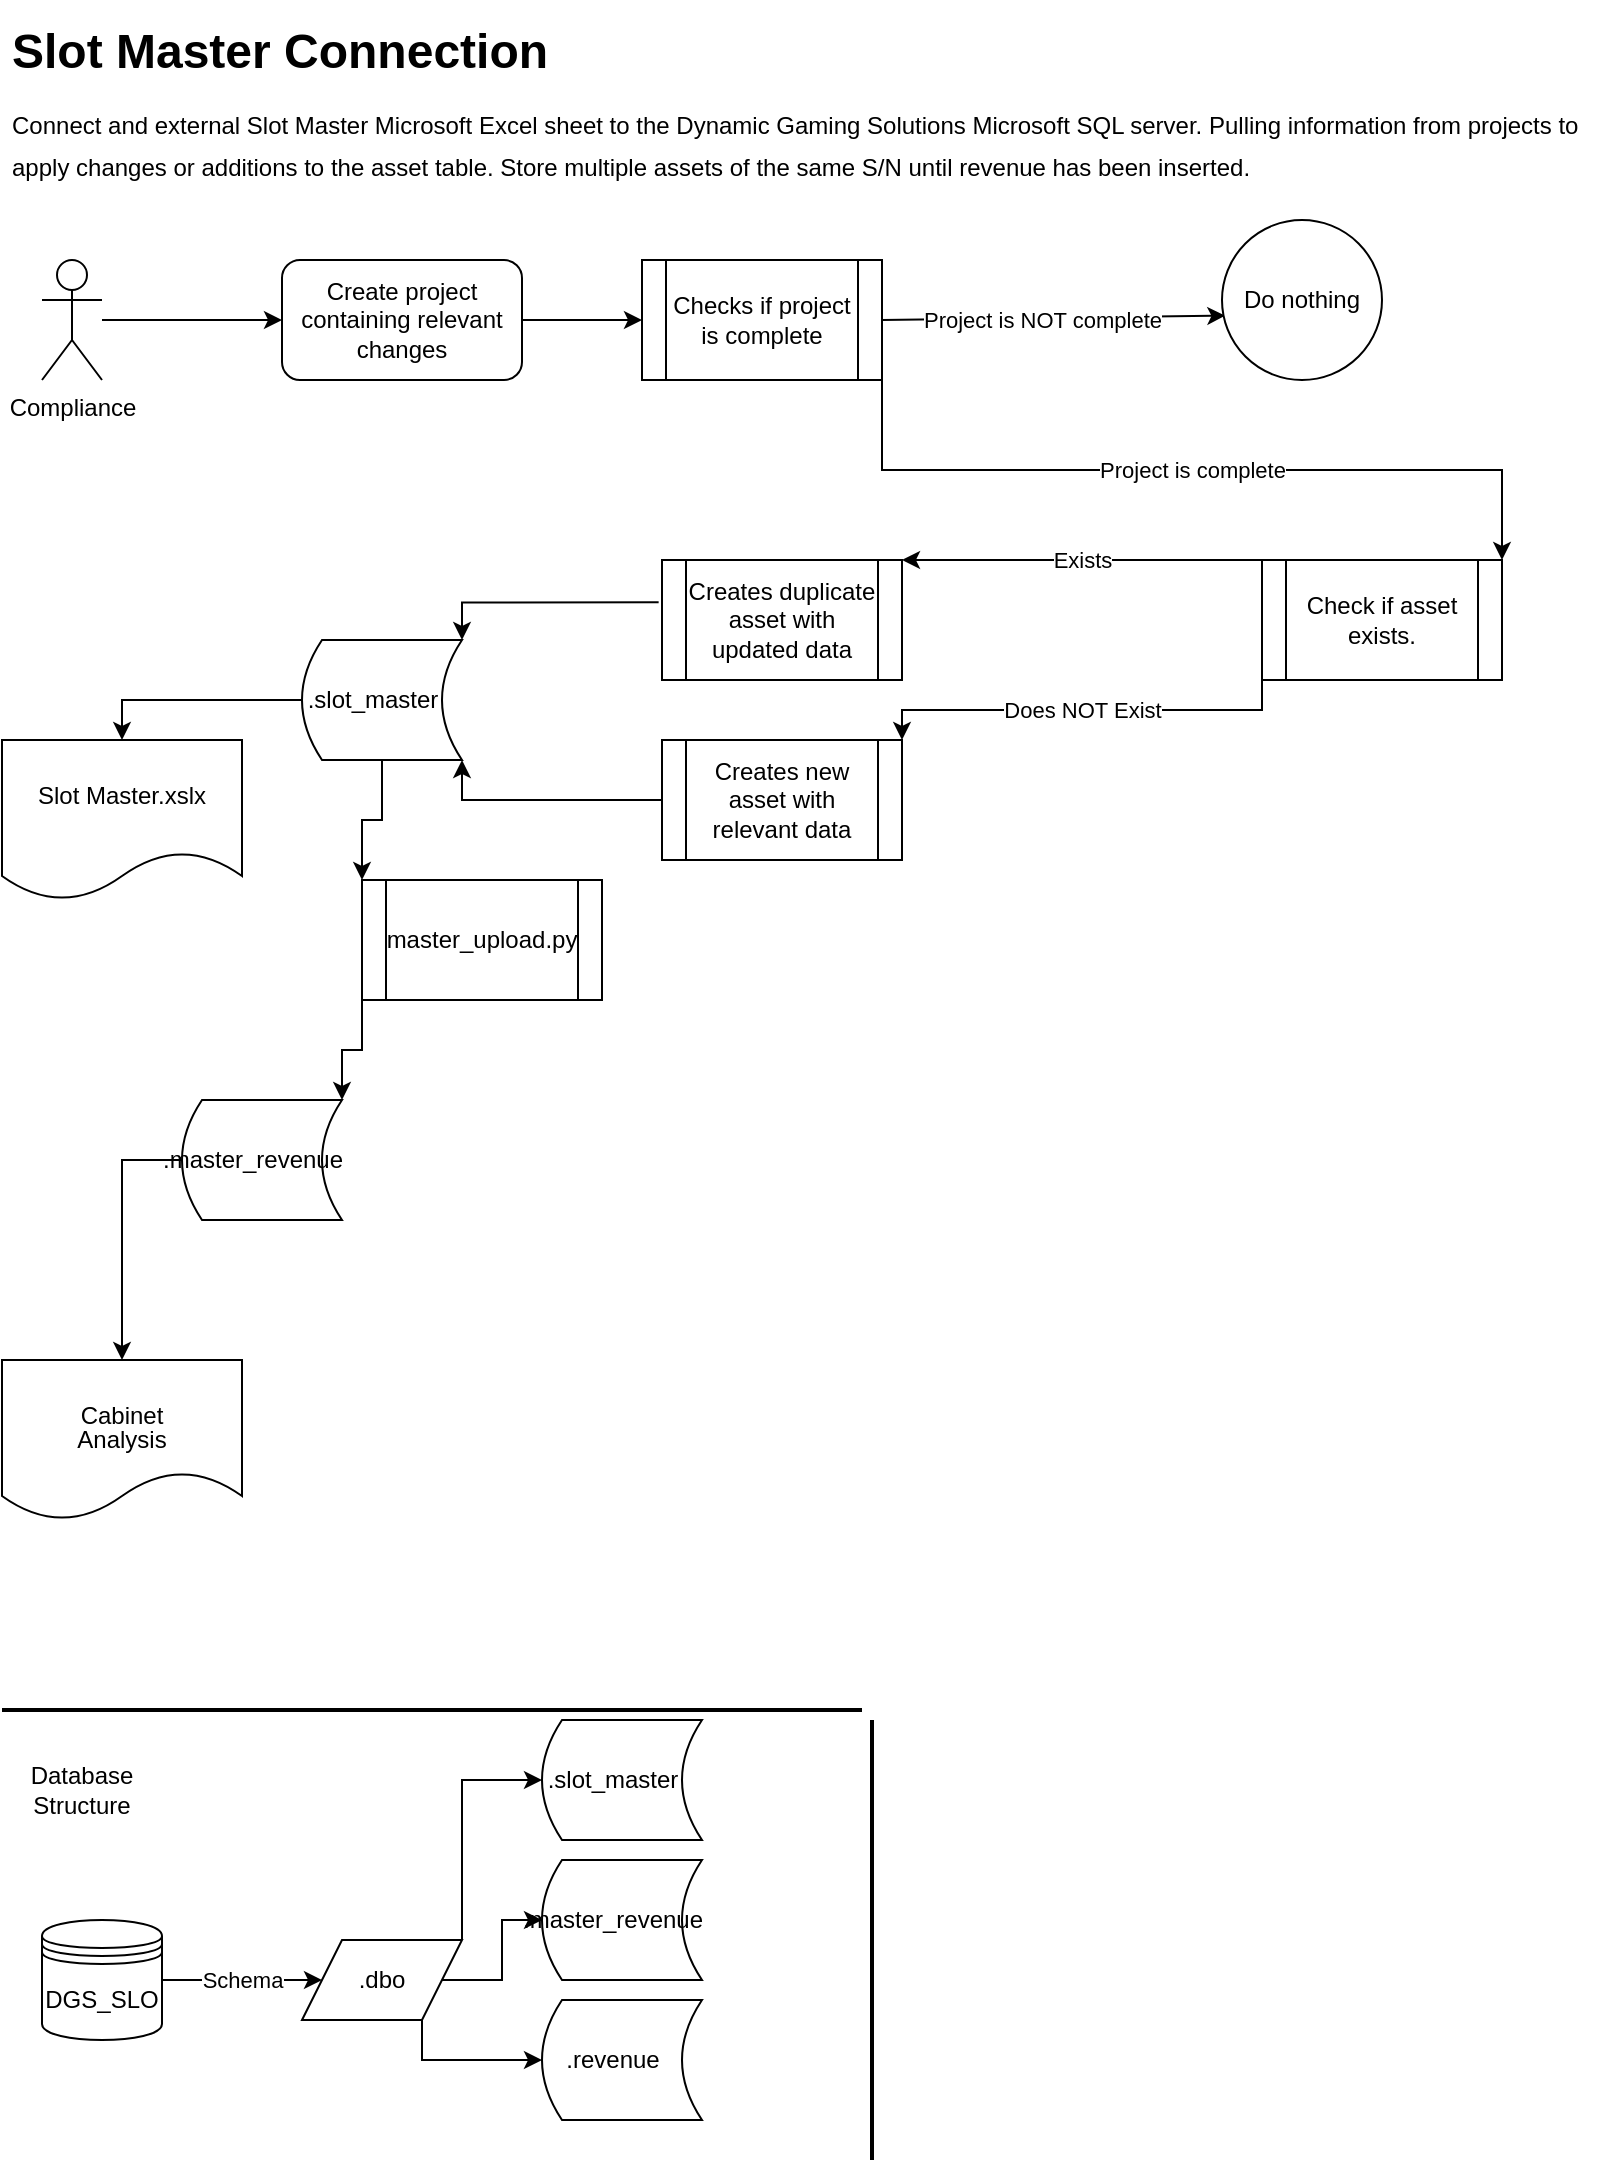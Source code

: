<mxfile>
    <diagram id="C5RBs43oDa-KdzZeNtuy" name="Page-1">
        <mxGraphModel dx="1356" dy="1198" grid="1" gridSize="10" guides="1" tooltips="1" connect="1" arrows="1" fold="1" page="1" pageScale="1" pageWidth="850" pageHeight="1100" background="none" math="0" shadow="0">
            <root>
                <mxCell id="WIyWlLk6GJQsqaUBKTNV-0"/>
                <mxCell id="WIyWlLk6GJQsqaUBKTNV-1" parent="WIyWlLk6GJQsqaUBKTNV-0"/>
                <mxCell id="UrWYrcBueKwEf1aX-Rte-0" value="&lt;h1 style=&quot;line-height: 80%;&quot;&gt;&lt;span style=&quot;background-color: initial;&quot;&gt;Slot Master Connection&lt;/span&gt;&lt;/h1&gt;&lt;h1 style=&quot;line-height: 70%;&quot;&gt;&lt;span style=&quot;font-weight: 400;&quot;&gt;&lt;font style=&quot;font-size: 12px;&quot;&gt;Connect and external Slot Master Microsoft Excel sheet to the Dynamic Gaming Solutions Microsoft SQL server. Pulling information from projects to apply changes or additions to the asset table. Store multiple assets of the same S/N until revenue has been inserted.&amp;nbsp;&lt;/font&gt;&lt;/span&gt;&lt;/h1&gt;" style="text;html=1;strokeColor=none;fillColor=none;spacing=5;spacingTop=-20;whiteSpace=wrap;overflow=hidden;rounded=0;" parent="WIyWlLk6GJQsqaUBKTNV-1" vertex="1">
                    <mxGeometry x="10" y="10" width="810" height="120" as="geometry"/>
                </mxCell>
                <mxCell id="UrWYrcBueKwEf1aX-Rte-1" value="Compliance" style="shape=umlActor;verticalLabelPosition=bottom;verticalAlign=top;html=1;outlineConnect=0;" parent="WIyWlLk6GJQsqaUBKTNV-1" vertex="1">
                    <mxGeometry x="30" y="130" width="30" height="60" as="geometry"/>
                </mxCell>
                <mxCell id="_Gnq-zmmvSpw4ipCfWBr-0" value="Create project containing relevant changes" style="rounded=1;whiteSpace=wrap;html=1;" parent="WIyWlLk6GJQsqaUBKTNV-1" vertex="1">
                    <mxGeometry x="150" y="130" width="120" height="60" as="geometry"/>
                </mxCell>
                <mxCell id="_Gnq-zmmvSpw4ipCfWBr-1" value="" style="endArrow=classic;html=1;rounded=0;entryX=0;entryY=0.5;entryDx=0;entryDy=0;" parent="WIyWlLk6GJQsqaUBKTNV-1" source="UrWYrcBueKwEf1aX-Rte-1" target="_Gnq-zmmvSpw4ipCfWBr-0" edge="1">
                    <mxGeometry width="50" height="50" relative="1" as="geometry">
                        <mxPoint x="390" y="420" as="sourcePoint"/>
                        <mxPoint x="440" y="370" as="targetPoint"/>
                    </mxGeometry>
                </mxCell>
                <mxCell id="_Gnq-zmmvSpw4ipCfWBr-4" value="" style="endArrow=classic;html=1;rounded=0;exitX=1;exitY=0.5;exitDx=0;exitDy=0;entryX=0;entryY=0.5;entryDx=0;entryDy=0;" parent="WIyWlLk6GJQsqaUBKTNV-1" source="_Gnq-zmmvSpw4ipCfWBr-0" target="_Gnq-zmmvSpw4ipCfWBr-11" edge="1">
                    <mxGeometry width="50" height="50" relative="1" as="geometry">
                        <mxPoint x="390" y="420" as="sourcePoint"/>
                        <mxPoint x="360" y="160" as="targetPoint"/>
                    </mxGeometry>
                </mxCell>
                <mxCell id="_Gnq-zmmvSpw4ipCfWBr-6" value="Check if asset exists." style="shape=process;whiteSpace=wrap;html=1;backgroundOutline=1;" parent="WIyWlLk6GJQsqaUBKTNV-1" vertex="1">
                    <mxGeometry x="640" y="280" width="120" height="60" as="geometry"/>
                </mxCell>
                <mxCell id="_Gnq-zmmvSpw4ipCfWBr-7" value="" style="endArrow=classic;html=1;rounded=0;exitX=0;exitY=0;exitDx=0;exitDy=0;entryX=1;entryY=0;entryDx=0;entryDy=0;" parent="WIyWlLk6GJQsqaUBKTNV-1" source="_Gnq-zmmvSpw4ipCfWBr-6" target="_Gnq-zmmvSpw4ipCfWBr-10" edge="1">
                    <mxGeometry relative="1" as="geometry">
                        <mxPoint x="20" y="570" as="sourcePoint"/>
                        <mxPoint x="250" y="360" as="targetPoint"/>
                    </mxGeometry>
                </mxCell>
                <mxCell id="_Gnq-zmmvSpw4ipCfWBr-8" value="Exists" style="edgeLabel;resizable=0;html=1;align=center;verticalAlign=middle;" parent="_Gnq-zmmvSpw4ipCfWBr-7" connectable="0" vertex="1">
                    <mxGeometry relative="1" as="geometry"/>
                </mxCell>
                <mxCell id="_Gnq-zmmvSpw4ipCfWBr-10" value="Creates duplicate asset with updated data" style="shape=process;whiteSpace=wrap;html=1;backgroundOutline=1;" parent="WIyWlLk6GJQsqaUBKTNV-1" vertex="1">
                    <mxGeometry x="340" y="280" width="120" height="60" as="geometry"/>
                </mxCell>
                <mxCell id="_Gnq-zmmvSpw4ipCfWBr-11" value="Checks if project is complete" style="shape=process;whiteSpace=wrap;html=1;backgroundOutline=1;" parent="WIyWlLk6GJQsqaUBKTNV-1" vertex="1">
                    <mxGeometry x="330" y="130" width="120" height="60" as="geometry"/>
                </mxCell>
                <mxCell id="_Gnq-zmmvSpw4ipCfWBr-12" value="" style="endArrow=classic;html=1;rounded=0;exitX=1;exitY=0.5;exitDx=0;exitDy=0;entryX=0.021;entryY=0.598;entryDx=0;entryDy=0;entryPerimeter=0;" parent="WIyWlLk6GJQsqaUBKTNV-1" source="_Gnq-zmmvSpw4ipCfWBr-11" target="_Gnq-zmmvSpw4ipCfWBr-14" edge="1">
                    <mxGeometry relative="1" as="geometry">
                        <mxPoint x="360" y="320" as="sourcePoint"/>
                        <mxPoint x="620" y="190" as="targetPoint"/>
                    </mxGeometry>
                </mxCell>
                <mxCell id="_Gnq-zmmvSpw4ipCfWBr-13" value="Project is NOT complete" style="edgeLabel;resizable=0;html=1;align=center;verticalAlign=middle;" parent="_Gnq-zmmvSpw4ipCfWBr-12" connectable="0" vertex="1">
                    <mxGeometry relative="1" as="geometry">
                        <mxPoint x="-6" y="1" as="offset"/>
                    </mxGeometry>
                </mxCell>
                <mxCell id="_Gnq-zmmvSpw4ipCfWBr-14" value="Do nothing" style="ellipse;whiteSpace=wrap;html=1;aspect=fixed;" parent="WIyWlLk6GJQsqaUBKTNV-1" vertex="1">
                    <mxGeometry x="620" y="110" width="80" height="80" as="geometry"/>
                </mxCell>
                <mxCell id="_Gnq-zmmvSpw4ipCfWBr-15" value="" style="endArrow=classic;html=1;rounded=0;exitX=1;exitY=1;exitDx=0;exitDy=0;edgeStyle=orthogonalEdgeStyle;entryX=1;entryY=0;entryDx=0;entryDy=0;" parent="WIyWlLk6GJQsqaUBKTNV-1" source="_Gnq-zmmvSpw4ipCfWBr-11" target="_Gnq-zmmvSpw4ipCfWBr-6" edge="1">
                    <mxGeometry relative="1" as="geometry">
                        <mxPoint x="240" y="290" as="sourcePoint"/>
                        <mxPoint x="760" y="200" as="targetPoint"/>
                    </mxGeometry>
                </mxCell>
                <mxCell id="_Gnq-zmmvSpw4ipCfWBr-16" value="Project is complete" style="edgeLabel;resizable=0;html=1;align=center;verticalAlign=middle;" parent="_Gnq-zmmvSpw4ipCfWBr-15" connectable="0" vertex="1">
                    <mxGeometry relative="1" as="geometry"/>
                </mxCell>
                <mxCell id="_Gnq-zmmvSpw4ipCfWBr-18" value="Creates new asset with relevant data" style="shape=process;whiteSpace=wrap;html=1;backgroundOutline=1;" parent="WIyWlLk6GJQsqaUBKTNV-1" vertex="1">
                    <mxGeometry x="340" y="370" width="120" height="60" as="geometry"/>
                </mxCell>
                <mxCell id="_Gnq-zmmvSpw4ipCfWBr-19" value="" style="endArrow=classic;html=1;rounded=0;exitX=0;exitY=1;exitDx=0;exitDy=0;entryX=1;entryY=0;entryDx=0;entryDy=0;edgeStyle=orthogonalEdgeStyle;" parent="WIyWlLk6GJQsqaUBKTNV-1" source="_Gnq-zmmvSpw4ipCfWBr-6" target="_Gnq-zmmvSpw4ipCfWBr-18" edge="1">
                    <mxGeometry relative="1" as="geometry">
                        <mxPoint x="240" y="450" as="sourcePoint"/>
                        <mxPoint x="340" y="450" as="targetPoint"/>
                    </mxGeometry>
                </mxCell>
                <mxCell id="_Gnq-zmmvSpw4ipCfWBr-20" value="Does NOT Exist" style="edgeLabel;resizable=0;html=1;align=center;verticalAlign=middle;" parent="_Gnq-zmmvSpw4ipCfWBr-19" connectable="0" vertex="1">
                    <mxGeometry relative="1" as="geometry"/>
                </mxCell>
                <mxCell id="_Gnq-zmmvSpw4ipCfWBr-24" value="" style="endArrow=classic;html=1;rounded=0;exitX=-0.014;exitY=0.353;exitDx=0;exitDy=0;exitPerimeter=0;entryX=1;entryY=0;entryDx=0;entryDy=0;edgeStyle=orthogonalEdgeStyle;" parent="WIyWlLk6GJQsqaUBKTNV-1" source="_Gnq-zmmvSpw4ipCfWBr-10" target="20" edge="1">
                    <mxGeometry width="50" height="50" relative="1" as="geometry">
                        <mxPoint x="380" y="450" as="sourcePoint"/>
                        <mxPoint x="240" y="335" as="targetPoint"/>
                    </mxGeometry>
                </mxCell>
                <mxCell id="_Gnq-zmmvSpw4ipCfWBr-25" value="" style="endArrow=classic;html=1;rounded=0;entryX=1;entryY=1;entryDx=0;entryDy=0;exitX=0;exitY=0.5;exitDx=0;exitDy=0;edgeStyle=orthogonalEdgeStyle;" parent="WIyWlLk6GJQsqaUBKTNV-1" source="_Gnq-zmmvSpw4ipCfWBr-18" target="20" edge="1">
                    <mxGeometry width="50" height="50" relative="1" as="geometry">
                        <mxPoint x="380" y="450" as="sourcePoint"/>
                        <mxPoint x="240" y="359.92" as="targetPoint"/>
                    </mxGeometry>
                </mxCell>
                <mxCell id="_Gnq-zmmvSpw4ipCfWBr-26" value="Slot Master.xslx" style="shape=document;whiteSpace=wrap;html=1;boundedLbl=1;" parent="WIyWlLk6GJQsqaUBKTNV-1" vertex="1">
                    <mxGeometry x="10" y="370" width="120" height="80" as="geometry"/>
                </mxCell>
                <mxCell id="5" value="" style="endArrow=classic;html=1;exitX=0;exitY=0.5;exitDx=0;exitDy=0;entryX=0.5;entryY=0;entryDx=0;entryDy=0;edgeStyle=orthogonalEdgeStyle;strokeWidth=1;arcSize=0;" edge="1" parent="WIyWlLk6GJQsqaUBKTNV-1" source="20" target="_Gnq-zmmvSpw4ipCfWBr-26">
                    <mxGeometry width="50" height="50" relative="1" as="geometry">
                        <mxPoint x="170" y="335" as="sourcePoint"/>
                        <mxPoint x="110" y="310" as="targetPoint"/>
                    </mxGeometry>
                </mxCell>
                <mxCell id="6" value="&lt;p style=&quot;line-height: 100%;&quot;&gt;Cabinet&lt;br&gt;Analysis&lt;br&gt;&lt;/p&gt;" style="shape=document;whiteSpace=wrap;html=1;boundedLbl=1;spacingTop=9;" vertex="1" parent="WIyWlLk6GJQsqaUBKTNV-1">
                    <mxGeometry x="10" y="680" width="120" height="80" as="geometry"/>
                </mxCell>
                <mxCell id="8" value="DGS_SLO" style="shape=datastore;whiteSpace=wrap;html=1;" vertex="1" parent="WIyWlLk6GJQsqaUBKTNV-1">
                    <mxGeometry x="30" y="960" width="60" height="60" as="geometry"/>
                </mxCell>
                <mxCell id="9" value=".dbo" style="shape=parallelogram;perimeter=parallelogramPerimeter;whiteSpace=wrap;html=1;fixedSize=1;" vertex="1" parent="WIyWlLk6GJQsqaUBKTNV-1">
                    <mxGeometry x="160" y="970" width="80" height="40" as="geometry"/>
                </mxCell>
                <mxCell id="11" value="" style="endArrow=classic;html=1;strokeWidth=1;exitX=1;exitY=0.5;exitDx=0;exitDy=0;entryX=0;entryY=0.5;entryDx=0;entryDy=0;" edge="1" parent="WIyWlLk6GJQsqaUBKTNV-1" source="8" target="9">
                    <mxGeometry relative="1" as="geometry">
                        <mxPoint x="330" y="830" as="sourcePoint"/>
                        <mxPoint x="430" y="830" as="targetPoint"/>
                    </mxGeometry>
                </mxCell>
                <mxCell id="12" value="Schema" style="edgeLabel;resizable=0;html=1;align=center;verticalAlign=middle;" connectable="0" vertex="1" parent="11">
                    <mxGeometry relative="1" as="geometry"/>
                </mxCell>
                <mxCell id="13" value=".slot_master" style="shape=dataStorage;whiteSpace=wrap;html=1;fixedSize=1;size=10;spacingRight=9;" vertex="1" parent="WIyWlLk6GJQsqaUBKTNV-1">
                    <mxGeometry x="280" y="860" width="80" height="60" as="geometry"/>
                </mxCell>
                <mxCell id="14" value=".master_revenue" style="shape=dataStorage;whiteSpace=wrap;html=1;fixedSize=1;size=10;spacingRight=9;" vertex="1" parent="WIyWlLk6GJQsqaUBKTNV-1">
                    <mxGeometry x="280" y="930" width="80" height="60" as="geometry"/>
                </mxCell>
                <mxCell id="15" value="" style="endArrow=classic;html=1;strokeWidth=1;exitX=1;exitY=0;exitDx=0;exitDy=0;entryX=0;entryY=0.5;entryDx=0;entryDy=0;edgeStyle=orthogonalEdgeStyle;arcSize=0;" edge="1" parent="WIyWlLk6GJQsqaUBKTNV-1" source="9" target="13">
                    <mxGeometry width="50" height="50" relative="1" as="geometry">
                        <mxPoint x="260" y="910" as="sourcePoint"/>
                        <mxPoint x="310" y="860" as="targetPoint"/>
                    </mxGeometry>
                </mxCell>
                <mxCell id="16" value="" style="endArrow=classic;html=1;strokeWidth=1;exitX=1;exitY=0.5;exitDx=0;exitDy=0;entryX=0;entryY=0.5;entryDx=0;entryDy=0;edgeStyle=orthogonalEdgeStyle;arcSize=0;" edge="1" parent="WIyWlLk6GJQsqaUBKTNV-1" source="9" target="14">
                    <mxGeometry width="50" height="50" relative="1" as="geometry">
                        <mxPoint x="260" y="910" as="sourcePoint"/>
                        <mxPoint x="310" y="860" as="targetPoint"/>
                    </mxGeometry>
                </mxCell>
                <mxCell id="17" value="" style="line;strokeWidth=2;html=1;" vertex="1" parent="WIyWlLk6GJQsqaUBKTNV-1">
                    <mxGeometry x="10" y="850" width="430" height="10" as="geometry"/>
                </mxCell>
                <mxCell id="18" value="Database Structure" style="text;html=1;strokeColor=none;fillColor=none;align=center;verticalAlign=middle;whiteSpace=wrap;rounded=0;" vertex="1" parent="WIyWlLk6GJQsqaUBKTNV-1">
                    <mxGeometry x="20" y="880" width="60" height="30" as="geometry"/>
                </mxCell>
                <mxCell id="19" value="" style="line;strokeWidth=2;direction=south;html=1;" vertex="1" parent="WIyWlLk6GJQsqaUBKTNV-1">
                    <mxGeometry x="440" y="860" width="10" height="220" as="geometry"/>
                </mxCell>
                <mxCell id="20" value=".slot_master" style="shape=dataStorage;whiteSpace=wrap;html=1;fixedSize=1;size=10;spacingRight=9;" vertex="1" parent="WIyWlLk6GJQsqaUBKTNV-1">
                    <mxGeometry x="160" y="320" width="80" height="60" as="geometry"/>
                </mxCell>
                <mxCell id="21" value=".master_revenue" style="shape=dataStorage;whiteSpace=wrap;html=1;fixedSize=1;size=10;spacingRight=9;" vertex="1" parent="WIyWlLk6GJQsqaUBKTNV-1">
                    <mxGeometry x="100" y="550" width="80" height="60" as="geometry"/>
                </mxCell>
                <mxCell id="22" value="" style="endArrow=classic;html=1;strokeWidth=1;exitX=0;exitY=0.5;exitDx=0;exitDy=0;entryX=0.5;entryY=0;entryDx=0;entryDy=0;edgeStyle=orthogonalEdgeStyle;arcSize=0;" edge="1" parent="WIyWlLk6GJQsqaUBKTNV-1" source="21" target="6">
                    <mxGeometry width="50" height="50" relative="1" as="geometry">
                        <mxPoint x="410" y="560" as="sourcePoint"/>
                        <mxPoint x="460" y="510" as="targetPoint"/>
                    </mxGeometry>
                </mxCell>
                <mxCell id="24" value=".revenue" style="shape=dataStorage;whiteSpace=wrap;html=1;fixedSize=1;size=10;spacingRight=9;" vertex="1" parent="WIyWlLk6GJQsqaUBKTNV-1">
                    <mxGeometry x="280" y="1000" width="80" height="60" as="geometry"/>
                </mxCell>
                <mxCell id="25" value="" style="endArrow=classic;html=1;strokeWidth=1;exitX=0.75;exitY=1;exitDx=0;exitDy=0;entryX=0;entryY=0.5;entryDx=0;entryDy=0;edgeStyle=orthogonalEdgeStyle;arcSize=0;" edge="1" parent="WIyWlLk6GJQsqaUBKTNV-1" source="9" target="24">
                    <mxGeometry width="50" height="50" relative="1" as="geometry">
                        <mxPoint x="290" y="950" as="sourcePoint"/>
                        <mxPoint x="340" y="900" as="targetPoint"/>
                    </mxGeometry>
                </mxCell>
                <mxCell id="27" value="master_upload.py" style="shape=process;whiteSpace=wrap;html=1;backgroundOutline=1;" vertex="1" parent="WIyWlLk6GJQsqaUBKTNV-1">
                    <mxGeometry x="190" y="440" width="120" height="60" as="geometry"/>
                </mxCell>
                <mxCell id="28" value="" style="endArrow=classic;html=1;strokeWidth=1;exitX=0.5;exitY=1;exitDx=0;exitDy=0;entryX=0;entryY=0;entryDx=0;entryDy=0;edgeStyle=orthogonalEdgeStyle;arcSize=0;" edge="1" parent="WIyWlLk6GJQsqaUBKTNV-1" source="20" target="27">
                    <mxGeometry width="50" height="50" relative="1" as="geometry">
                        <mxPoint x="270" y="580" as="sourcePoint"/>
                        <mxPoint x="320" y="530" as="targetPoint"/>
                    </mxGeometry>
                </mxCell>
                <mxCell id="29" value="" style="endArrow=classic;html=1;strokeWidth=1;exitX=0;exitY=1;exitDx=0;exitDy=0;entryX=1;entryY=0;entryDx=0;entryDy=0;arcSize=0;edgeStyle=orthogonalEdgeStyle;" edge="1" parent="WIyWlLk6GJQsqaUBKTNV-1" source="27" target="21">
                    <mxGeometry width="50" height="50" relative="1" as="geometry">
                        <mxPoint x="270" y="580" as="sourcePoint"/>
                        <mxPoint x="320" y="530" as="targetPoint"/>
                    </mxGeometry>
                </mxCell>
            </root>
        </mxGraphModel>
    </diagram>
</mxfile>